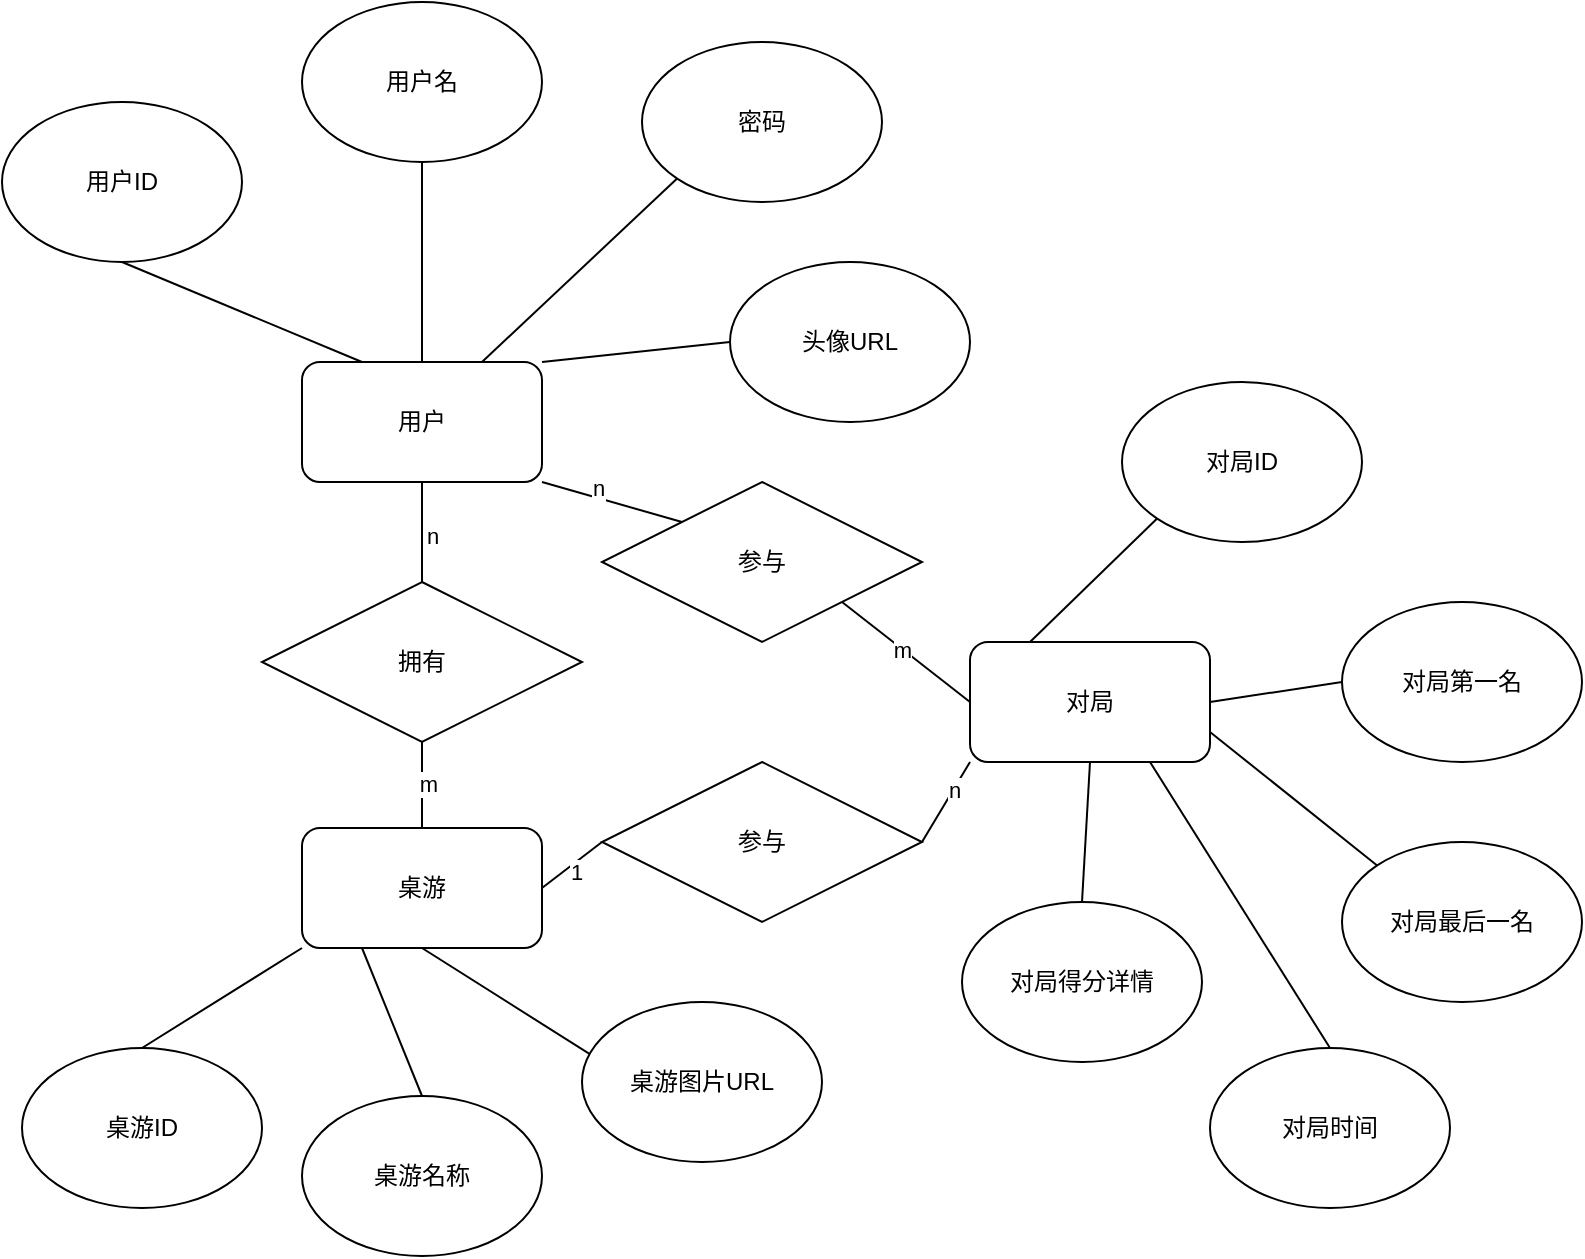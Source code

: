 <mxfile>
    <diagram id="FrvEe4fXqnKwxe035O_w" name="第 1 页">
        <mxGraphModel dx="1487" dy="650" grid="1" gridSize="10" guides="1" tooltips="1" connect="1" arrows="1" fold="1" page="1" pageScale="1" pageWidth="827" pageHeight="1169" math="0" shadow="0">
            <root>
                <mxCell id="0"/>
                <mxCell id="1" parent="0"/>
                <mxCell id="22" style="edgeStyle=none;html=1;exitX=0.5;exitY=1;exitDx=0;exitDy=0;entryX=0.5;entryY=0;entryDx=0;entryDy=0;endArrow=none;endFill=0;" edge="1" parent="1" source="2" target="20">
                    <mxGeometry relative="1" as="geometry"/>
                </mxCell>
                <mxCell id="24" value="n" style="edgeLabel;html=1;align=center;verticalAlign=middle;resizable=0;points=[];" vertex="1" connectable="0" parent="22">
                    <mxGeometry x="0.067" y="5" relative="1" as="geometry">
                        <mxPoint as="offset"/>
                    </mxGeometry>
                </mxCell>
                <mxCell id="28" style="edgeStyle=none;html=1;exitX=1;exitY=1;exitDx=0;exitDy=0;entryX=0;entryY=0;entryDx=0;entryDy=0;endArrow=none;endFill=0;" edge="1" parent="1" source="2" target="27">
                    <mxGeometry relative="1" as="geometry"/>
                </mxCell>
                <mxCell id="30" value="n" style="edgeLabel;html=1;align=center;verticalAlign=middle;resizable=0;points=[];" vertex="1" connectable="0" parent="28">
                    <mxGeometry x="-0.245" y="5" relative="1" as="geometry">
                        <mxPoint as="offset"/>
                    </mxGeometry>
                </mxCell>
                <mxCell id="2" value="用户" style="rounded=1;whiteSpace=wrap;html=1;" vertex="1" parent="1">
                    <mxGeometry x="140" y="220" width="120" height="60" as="geometry"/>
                </mxCell>
                <mxCell id="4" style="edgeStyle=none;html=1;exitX=0.5;exitY=1;exitDx=0;exitDy=0;entryX=0.25;entryY=0;entryDx=0;entryDy=0;endArrow=none;endFill=0;" edge="1" parent="1" source="3" target="2">
                    <mxGeometry relative="1" as="geometry"/>
                </mxCell>
                <mxCell id="3" value="用户ID" style="ellipse;whiteSpace=wrap;html=1;" vertex="1" parent="1">
                    <mxGeometry x="-10" y="90" width="120" height="80" as="geometry"/>
                </mxCell>
                <mxCell id="6" style="edgeStyle=none;html=1;exitX=0.5;exitY=1;exitDx=0;exitDy=0;entryX=0.5;entryY=0;entryDx=0;entryDy=0;endArrow=none;endFill=0;" edge="1" parent="1" source="5" target="2">
                    <mxGeometry relative="1" as="geometry"/>
                </mxCell>
                <mxCell id="5" value="用户名" style="ellipse;whiteSpace=wrap;html=1;" vertex="1" parent="1">
                    <mxGeometry x="140" y="40" width="120" height="80" as="geometry"/>
                </mxCell>
                <mxCell id="8" style="edgeStyle=none;html=1;exitX=0;exitY=1;exitDx=0;exitDy=0;entryX=0.75;entryY=0;entryDx=0;entryDy=0;endArrow=none;endFill=0;" edge="1" parent="1" source="7" target="2">
                    <mxGeometry relative="1" as="geometry"/>
                </mxCell>
                <mxCell id="7" value="密码" style="ellipse;whiteSpace=wrap;html=1;" vertex="1" parent="1">
                    <mxGeometry x="310" y="60" width="120" height="80" as="geometry"/>
                </mxCell>
                <mxCell id="10" style="edgeStyle=none;html=1;exitX=0;exitY=0.5;exitDx=0;exitDy=0;entryX=1;entryY=0;entryDx=0;entryDy=0;endArrow=none;endFill=0;" edge="1" parent="1" source="9" target="2">
                    <mxGeometry relative="1" as="geometry"/>
                </mxCell>
                <mxCell id="9" value="头像URL" style="ellipse;whiteSpace=wrap;html=1;" vertex="1" parent="1">
                    <mxGeometry x="354" y="170" width="120" height="80" as="geometry"/>
                </mxCell>
                <mxCell id="13" style="edgeStyle=none;html=1;exitX=0;exitY=1;exitDx=0;exitDy=0;entryX=0.5;entryY=0;entryDx=0;entryDy=0;endArrow=none;endFill=0;" edge="1" parent="1" source="11" target="12">
                    <mxGeometry relative="1" as="geometry"/>
                </mxCell>
                <mxCell id="15" style="edgeStyle=none;html=1;exitX=0.25;exitY=1;exitDx=0;exitDy=0;entryX=0.5;entryY=0;entryDx=0;entryDy=0;endArrow=none;endFill=0;" edge="1" parent="1" source="11" target="14">
                    <mxGeometry relative="1" as="geometry"/>
                </mxCell>
                <mxCell id="17" style="edgeStyle=none;html=1;exitX=0.5;exitY=1;exitDx=0;exitDy=0;entryX=0;entryY=0;entryDx=0;entryDy=0;endArrow=none;endFill=0;" edge="1" parent="1" source="11">
                    <mxGeometry relative="1" as="geometry">
                        <mxPoint x="297.574" y="574.716" as="targetPoint"/>
                    </mxGeometry>
                </mxCell>
                <mxCell id="11" value="桌游" style="rounded=1;whiteSpace=wrap;html=1;" vertex="1" parent="1">
                    <mxGeometry x="140" y="453" width="120" height="60" as="geometry"/>
                </mxCell>
                <mxCell id="12" value="桌游ID" style="ellipse;whiteSpace=wrap;html=1;" vertex="1" parent="1">
                    <mxGeometry y="563" width="120" height="80" as="geometry"/>
                </mxCell>
                <mxCell id="14" value="桌游名称" style="ellipse;whiteSpace=wrap;html=1;" vertex="1" parent="1">
                    <mxGeometry x="140" y="587" width="120" height="80" as="geometry"/>
                </mxCell>
                <mxCell id="16" value="桌游图片URL" style="ellipse;whiteSpace=wrap;html=1;" vertex="1" parent="1">
                    <mxGeometry x="280" y="540" width="120" height="80" as="geometry"/>
                </mxCell>
                <mxCell id="23" style="edgeStyle=none;html=1;exitX=0.5;exitY=1;exitDx=0;exitDy=0;entryX=0.5;entryY=0;entryDx=0;entryDy=0;endArrow=none;endFill=0;" edge="1" parent="1" source="20" target="11">
                    <mxGeometry relative="1" as="geometry"/>
                </mxCell>
                <mxCell id="25" value="m" style="edgeLabel;html=1;align=center;verticalAlign=middle;resizable=0;points=[];" vertex="1" connectable="0" parent="23">
                    <mxGeometry x="-0.025" y="3" relative="1" as="geometry">
                        <mxPoint as="offset"/>
                    </mxGeometry>
                </mxCell>
                <mxCell id="20" value="拥有" style="rhombus;whiteSpace=wrap;html=1;" vertex="1" parent="1">
                    <mxGeometry x="120" y="330" width="160" height="80" as="geometry"/>
                </mxCell>
                <mxCell id="36" style="edgeStyle=none;html=1;exitX=1;exitY=0.5;exitDx=0;exitDy=0;entryX=0;entryY=0.5;entryDx=0;entryDy=0;endArrow=none;endFill=0;" edge="1" parent="1" source="26" target="34">
                    <mxGeometry relative="1" as="geometry"/>
                </mxCell>
                <mxCell id="37" style="edgeStyle=none;html=1;exitX=1;exitY=0.75;exitDx=0;exitDy=0;entryX=0;entryY=0;entryDx=0;entryDy=0;endArrow=none;endFill=0;" edge="1" parent="1" source="26" target="35">
                    <mxGeometry relative="1" as="geometry"/>
                </mxCell>
                <mxCell id="39" style="edgeStyle=none;html=1;exitX=0.75;exitY=1;exitDx=0;exitDy=0;entryX=0.5;entryY=0;entryDx=0;entryDy=0;endArrow=none;endFill=0;" edge="1" parent="1" source="26" target="38">
                    <mxGeometry relative="1" as="geometry"/>
                </mxCell>
                <mxCell id="41" style="edgeStyle=none;html=1;exitX=0.5;exitY=1;exitDx=0;exitDy=0;entryX=0.5;entryY=0;entryDx=0;entryDy=0;endArrow=none;endFill=0;" edge="1" parent="1" source="26" target="40">
                    <mxGeometry relative="1" as="geometry"/>
                </mxCell>
                <mxCell id="26" value="对局" style="rounded=1;whiteSpace=wrap;html=1;" vertex="1" parent="1">
                    <mxGeometry x="474" y="360.0" width="120" height="60" as="geometry"/>
                </mxCell>
                <mxCell id="29" style="edgeStyle=none;html=1;exitX=1;exitY=1;exitDx=0;exitDy=0;entryX=0;entryY=0.5;entryDx=0;entryDy=0;endArrow=none;endFill=0;" edge="1" parent="1" source="27" target="26">
                    <mxGeometry relative="1" as="geometry"/>
                </mxCell>
                <mxCell id="31" value="m" style="edgeLabel;html=1;align=center;verticalAlign=middle;resizable=0;points=[];" vertex="1" connectable="0" parent="29">
                    <mxGeometry x="-0.066" y="-1" relative="1" as="geometry">
                        <mxPoint as="offset"/>
                    </mxGeometry>
                </mxCell>
                <mxCell id="27" value="参与" style="rhombus;whiteSpace=wrap;html=1;" vertex="1" parent="1">
                    <mxGeometry x="290" y="280.0" width="160" height="80" as="geometry"/>
                </mxCell>
                <mxCell id="33" style="edgeStyle=none;html=1;exitX=0;exitY=1;exitDx=0;exitDy=0;entryX=0.25;entryY=0;entryDx=0;entryDy=0;endArrow=none;endFill=0;" edge="1" parent="1" source="32" target="26">
                    <mxGeometry relative="1" as="geometry"/>
                </mxCell>
                <mxCell id="32" value="对局ID" style="ellipse;whiteSpace=wrap;html=1;" vertex="1" parent="1">
                    <mxGeometry x="550" y="230.0" width="120" height="80" as="geometry"/>
                </mxCell>
                <mxCell id="34" value="对局第一名" style="ellipse;whiteSpace=wrap;html=1;" vertex="1" parent="1">
                    <mxGeometry x="660" y="340.0" width="120" height="80" as="geometry"/>
                </mxCell>
                <mxCell id="35" value="对局最后一名" style="ellipse;whiteSpace=wrap;html=1;" vertex="1" parent="1">
                    <mxGeometry x="660" y="460.0" width="120" height="80" as="geometry"/>
                </mxCell>
                <mxCell id="38" value="对局时间" style="ellipse;whiteSpace=wrap;html=1;" vertex="1" parent="1">
                    <mxGeometry x="594" y="563.0" width="120" height="80" as="geometry"/>
                </mxCell>
                <mxCell id="40" value="对局得分详情" style="ellipse;whiteSpace=wrap;html=1;" vertex="1" parent="1">
                    <mxGeometry x="470" y="490.0" width="120" height="80" as="geometry"/>
                </mxCell>
                <mxCell id="44" style="edgeStyle=none;html=1;exitX=0;exitY=0.5;exitDx=0;exitDy=0;entryX=1;entryY=0.5;entryDx=0;entryDy=0;endArrow=none;endFill=0;" edge="1" parent="1" source="43" target="11">
                    <mxGeometry relative="1" as="geometry"/>
                </mxCell>
                <mxCell id="48" value="1" style="edgeLabel;html=1;align=center;verticalAlign=middle;resizable=0;points=[];" vertex="1" connectable="0" parent="44">
                    <mxGeometry x="0.04" y="4" relative="1" as="geometry">
                        <mxPoint as="offset"/>
                    </mxGeometry>
                </mxCell>
                <mxCell id="46" style="edgeStyle=none;html=1;exitX=1;exitY=0.5;exitDx=0;exitDy=0;entryX=0;entryY=1;entryDx=0;entryDy=0;endArrow=none;endFill=0;" edge="1" parent="1" source="43" target="26">
                    <mxGeometry relative="1" as="geometry"/>
                </mxCell>
                <mxCell id="47" value="n" style="edgeLabel;html=1;align=center;verticalAlign=middle;resizable=0;points=[];" vertex="1" connectable="0" parent="46">
                    <mxGeometry x="0.305" relative="1" as="geometry">
                        <mxPoint as="offset"/>
                    </mxGeometry>
                </mxCell>
                <mxCell id="43" value="参与" style="rhombus;whiteSpace=wrap;html=1;" vertex="1" parent="1">
                    <mxGeometry x="290" y="420.0" width="160" height="80" as="geometry"/>
                </mxCell>
            </root>
        </mxGraphModel>
    </diagram>
</mxfile>